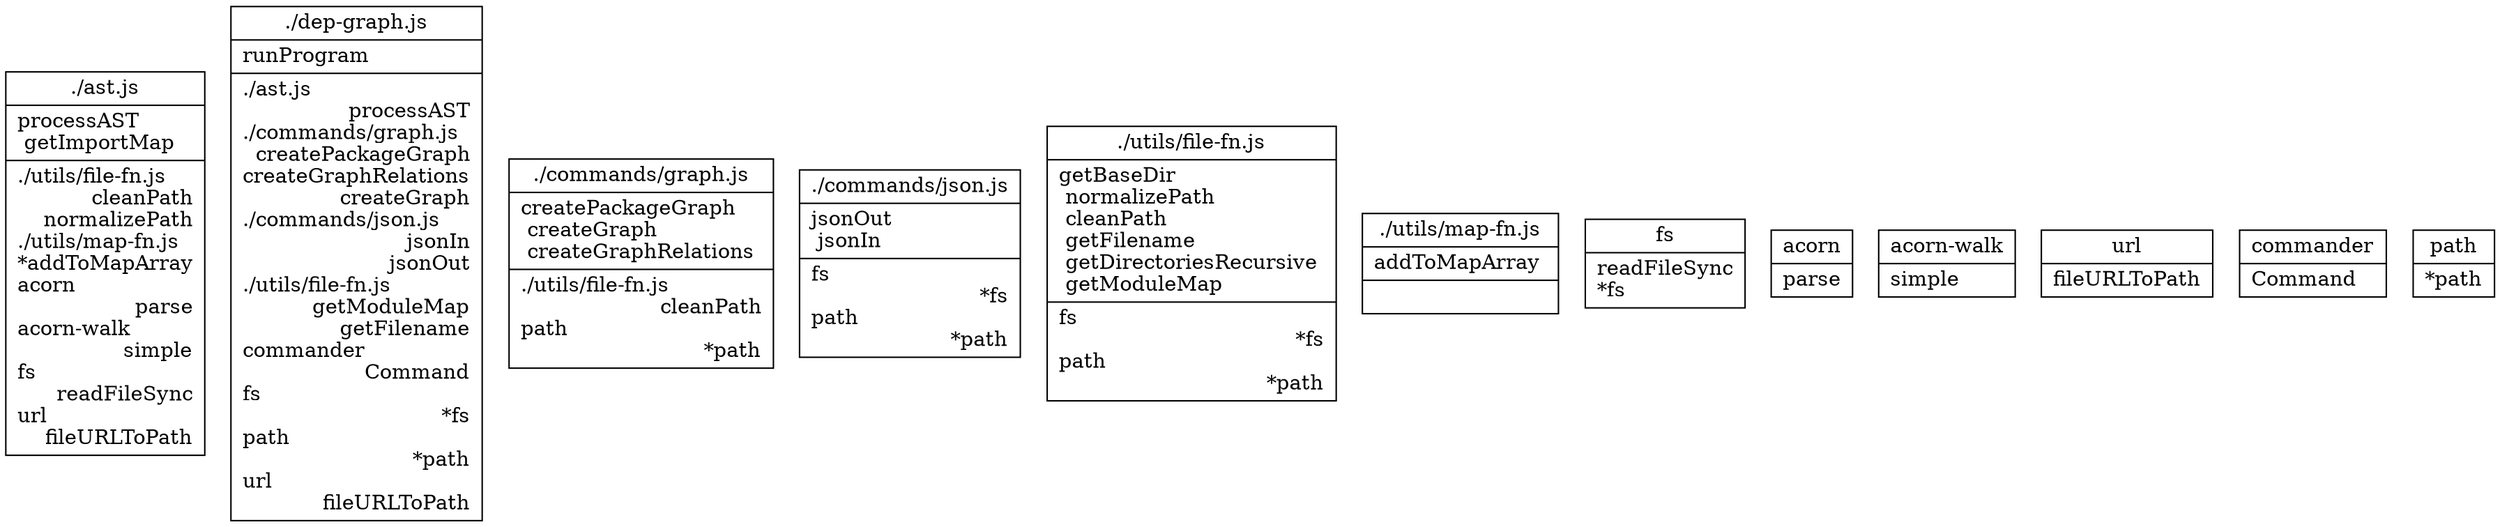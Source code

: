 digraph {
node [shape=record];
"./ast.js" [label="{ ./ast.js | 
	 processAST \l
	 getImportMap \l
|		./utils/file-fn.js\l		cleanPath\r
		normalizePath\r
		./utils/map-fn.js\l		*addToMapArray\r
		acorn\l		parse\r
		acorn-walk\l		simple\r
		fs\l		readFileSync\r
		url\l		fileURLToPath\r
}"];

"./dep-graph.js" [label="{ ./dep-graph.js | 
	 runProgram \l
|		./ast.js\l		processAST\r
		./commands/graph.js\l		createPackageGraph\r
		createGraphRelations\r
		createGraph\r
		./commands/json.js\l		jsonIn\r
		jsonOut\r
		./utils/file-fn.js\l		getModuleMap\r
		getFilename\r
		commander\l		Command\r
		fs\l		*fs\r
		path\l		*path\r
		url\l		fileURLToPath\r
}"];

"./commands/graph.js" [label="{ ./commands/graph.js | 
	 createPackageGraph \l
	 createGraph \l
	 createGraphRelations \l
|		./utils/file-fn.js\l		cleanPath\r
		path\l		*path\r
}"];

"./commands/json.js" [label="{ ./commands/json.js | 
	 jsonOut \l
	 jsonIn \l
|		fs\l		*fs\r
		path\l		*path\r
}"];

"./utils/file-fn.js" [label="{ ./utils/file-fn.js | 
	 getBaseDir \l
	 normalizePath \l
	 cleanPath \l
	 getFilename \l
	 getDirectoriesRecursive \l
	 getModuleMap \l
|		fs\l		*fs\r
		path\l		*path\r
}"];

"./utils/map-fn.js" [label="{ ./utils/map-fn.js | 
	 addToMapArray \l
|}"];

"fs" [label="{fs|
	readFileSync\l
	*fs\l
}"];

"acorn" [label="{acorn|
	parse\l
}"];

"acorn-walk" [label="{acorn-walk|
	simple\l
}"];

"url" [label="{url|
	fileURLToPath\l
}"];

"commander" [label="{commander|
	Command\l
}"];

"path" [label="{path|
	*path\l
}"];

}
